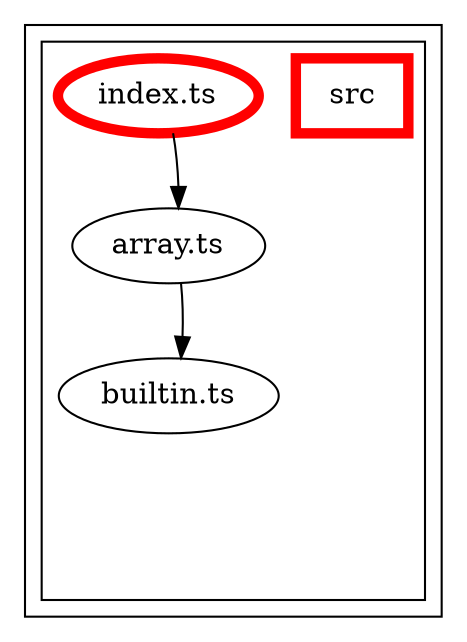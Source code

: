digraph "dependency-graph-@siteimprove/alfa-array" {
  compound = true;
  "src/builtin.ts";
  "src/array.ts";
  subgraph "cluster_src" {
    color = "#000000";
    label = "";
    "exit_src" [
      style = "invis";
    ];
    subgraph "cluster_src" {
      color = "#000000";
      label = "";
      "name_src" [
        penwidth = 5;
        shape = "rectangle";
        color = "#ff0000";
        label = "src";
      ];
      "exit_src" [
        style = "invis";
      ];
      "src/builtin.ts" [
        label = "builtin.ts";
      ];
      "src/array.ts" [
        label = "array.ts";
      ];
      "src/index.ts" [
        label = "index.ts";
        color = "#ff0000";
        penwidth = 5;
      ];
      "src/builtin.ts" -> "exit_src" [
        style = "invis";
      ];
      "src/array.ts" -> "exit_src" [
        style = "invis";
      ];
      "src/index.ts" -> "exit_src" [
        style = "invis";
      ];
    }
    "exit_src" -> "exit_src" [
      style = "invis";
    ];
    "exit_src" -> "exit_src" [
      style = "invis";
    ];
    "exit_src" -> "exit_src" [
      style = "invis";
    ];
  }
  "src/array.ts" -> "src/builtin.ts" [
    style = "invis";
  ];
  "src/array.ts" -> "src/builtin.ts" [
    style = "solid";
    color = "black";
  ];
  "src/index.ts" -> "src/array.ts" [
    style = "invis";
  ];
  "src/index.ts" -> "src/array.ts" [
    style = "solid";
    color = "black";
  ];
}